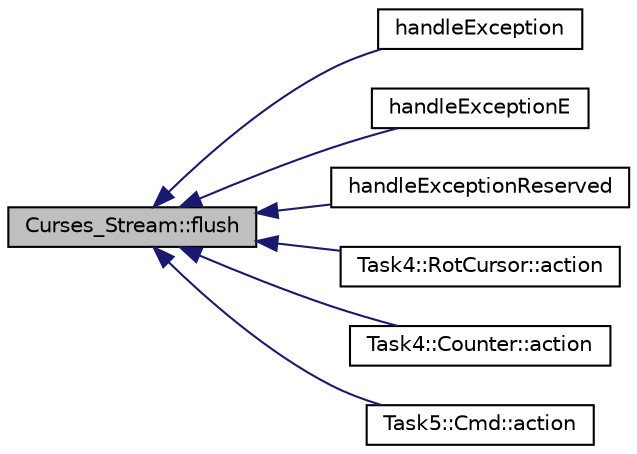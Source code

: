 digraph G
{
  bgcolor="transparent";
  edge [fontname="Helvetica",fontsize="10",labelfontname="Helvetica",labelfontsize="10"];
  node [fontname="Helvetica",fontsize="10",shape=record];
  rankdir="LR";
  Node1 [label="Curses_Stream::flush",height=0.2,width=0.4,color="black", fillcolor="grey75", style="filled" fontcolor="black"];
  Node1 -> Node2 [dir="back",color="midnightblue",fontsize="10",style="solid",fontname="Helvetica"];
  Node2 [label="handleException",height=0.2,width=0.4,color="black",URL="$guardian_8cc.html#afe78f34c7c65df79376008e0d23c1afd",tooltip="This function is called if a normal exception is raised by the cpu."];
  Node1 -> Node3 [dir="back",color="midnightblue",fontsize="10",style="solid",fontname="Helvetica"];
  Node3 [label="handleExceptionE",height=0.2,width=0.4,color="black",URL="$guardian_8cc.html#a70466c5bd3ffac85265c22f65e9a4ef9",tooltip="This function is called if a normal exception with error code is raised by the cpu."];
  Node1 -> Node4 [dir="back",color="midnightblue",fontsize="10",style="solid",fontname="Helvetica"];
  Node4 [label="handleExceptionReserved",height=0.2,width=0.4,color="black",URL="$guardian_8cc.html#a390d383038610b600ab986ec9b54879a",tooltip="This function is called if a reserved exception is raised by the cpu."];
  Node1 -> Node5 [dir="back",color="midnightblue",fontsize="10",style="solid",fontname="Helvetica"];
  Node5 [label="Task4::RotCursor::action",height=0.2,width=0.4,color="black",URL="$classTask4_1_1RotCursor.html#a33e3fee3981896223823f4b396339f40",tooltip="start outputting the symbol"];
  Node1 -> Node6 [dir="back",color="midnightblue",fontsize="10",style="solid",fontname="Helvetica"];
  Node6 [label="Task4::Counter::action",height=0.2,width=0.4,color="black",URL="$classTask4_1_1Counter.html#a93c77e391d4d89cf0c34c47b9521d464",tooltip="start outputting and incrementing the counter value"];
  Node1 -> Node7 [dir="back",color="midnightblue",fontsize="10",style="solid",fontname="Helvetica"];
  Node7 [label="Task5::Cmd::action",height=0.2,width=0.4,color="black",URL="$classTask5_1_1Cmd.html#a69b1cdf1fbefc7adf8bf41d39553bb54",tooltip="Start the command line."];
}
